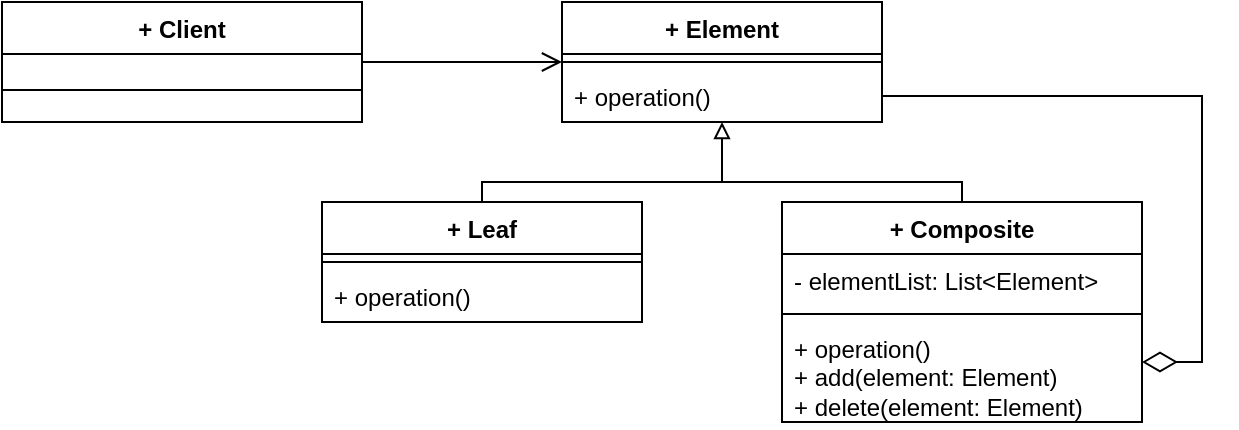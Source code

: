 <mxfile version="26.0.16">
  <diagram name="Page-1" id="Q5TdvnYj3OLMtnw9kkKN">
    <mxGraphModel dx="1220" dy="420" grid="1" gridSize="10" guides="1" tooltips="1" connect="1" arrows="1" fold="1" page="1" pageScale="1" pageWidth="570" pageHeight="940" math="0" shadow="0">
      <root>
        <mxCell id="0" />
        <mxCell id="1" parent="0" />
        <mxCell id="ACRCxIwSQY8OoluMufxe-1" value="+ Element" style="swimlane;fontStyle=1;align=center;verticalAlign=top;childLayout=stackLayout;horizontal=1;startSize=26;horizontalStack=0;resizeParent=1;resizeParentMax=0;resizeLast=0;collapsible=1;marginBottom=0;whiteSpace=wrap;html=1;" parent="1" vertex="1">
          <mxGeometry x="200" y="220" width="160" height="60" as="geometry" />
        </mxCell>
        <mxCell id="ACRCxIwSQY8OoluMufxe-3" value="" style="line;strokeWidth=1;fillColor=none;align=left;verticalAlign=middle;spacingTop=-1;spacingLeft=3;spacingRight=3;rotatable=0;labelPosition=right;points=[];portConstraint=eastwest;strokeColor=inherit;" parent="ACRCxIwSQY8OoluMufxe-1" vertex="1">
          <mxGeometry y="26" width="160" height="8" as="geometry" />
        </mxCell>
        <mxCell id="ACRCxIwSQY8OoluMufxe-4" value="+ operation()" style="text;strokeColor=none;fillColor=none;align=left;verticalAlign=top;spacingLeft=4;spacingRight=4;overflow=hidden;rotatable=0;points=[[0,0.5],[1,0.5]];portConstraint=eastwest;whiteSpace=wrap;html=1;" parent="ACRCxIwSQY8OoluMufxe-1" vertex="1">
          <mxGeometry y="34" width="160" height="26" as="geometry" />
        </mxCell>
        <mxCell id="ACRCxIwSQY8OoluMufxe-5" value="+ Leaf" style="swimlane;fontStyle=1;align=center;verticalAlign=top;childLayout=stackLayout;horizontal=1;startSize=26;horizontalStack=0;resizeParent=1;resizeParentMax=0;resizeLast=0;collapsible=1;marginBottom=0;whiteSpace=wrap;html=1;" parent="1" vertex="1">
          <mxGeometry x="80" y="320" width="160" height="60" as="geometry" />
        </mxCell>
        <mxCell id="ACRCxIwSQY8OoluMufxe-7" value="" style="line;strokeWidth=1;fillColor=none;align=left;verticalAlign=middle;spacingTop=-1;spacingLeft=3;spacingRight=3;rotatable=0;labelPosition=right;points=[];portConstraint=eastwest;strokeColor=inherit;" parent="ACRCxIwSQY8OoluMufxe-5" vertex="1">
          <mxGeometry y="26" width="160" height="8" as="geometry" />
        </mxCell>
        <mxCell id="ACRCxIwSQY8OoluMufxe-8" value="+ operation()" style="text;strokeColor=none;fillColor=none;align=left;verticalAlign=top;spacingLeft=4;spacingRight=4;overflow=hidden;rotatable=0;points=[[0,0.5],[1,0.5]];portConstraint=eastwest;whiteSpace=wrap;html=1;" parent="ACRCxIwSQY8OoluMufxe-5" vertex="1">
          <mxGeometry y="34" width="160" height="26" as="geometry" />
        </mxCell>
        <mxCell id="ACRCxIwSQY8OoluMufxe-9" value="+ Composite" style="swimlane;fontStyle=1;align=center;verticalAlign=top;childLayout=stackLayout;horizontal=1;startSize=26;horizontalStack=0;resizeParent=1;resizeParentMax=0;resizeLast=0;collapsible=1;marginBottom=0;whiteSpace=wrap;html=1;" parent="1" vertex="1">
          <mxGeometry x="310" y="320" width="180" height="110" as="geometry" />
        </mxCell>
        <mxCell id="ACRCxIwSQY8OoluMufxe-10" value="- elementList: List&amp;lt;Element&amp;gt;" style="text;strokeColor=none;fillColor=none;align=left;verticalAlign=top;spacingLeft=4;spacingRight=4;overflow=hidden;rotatable=0;points=[[0,0.5],[1,0.5]];portConstraint=eastwest;whiteSpace=wrap;html=1;" parent="ACRCxIwSQY8OoluMufxe-9" vertex="1">
          <mxGeometry y="26" width="180" height="26" as="geometry" />
        </mxCell>
        <mxCell id="ACRCxIwSQY8OoluMufxe-11" value="" style="line;strokeWidth=1;fillColor=none;align=left;verticalAlign=middle;spacingTop=-1;spacingLeft=3;spacingRight=3;rotatable=0;labelPosition=right;points=[];portConstraint=eastwest;strokeColor=inherit;" parent="ACRCxIwSQY8OoluMufxe-9" vertex="1">
          <mxGeometry y="52" width="180" height="8" as="geometry" />
        </mxCell>
        <mxCell id="ACRCxIwSQY8OoluMufxe-12" value="+ operation()&lt;div&gt;+ add(element: Element)&lt;/div&gt;&lt;div&gt;+ delete(element: Element)&lt;/div&gt;" style="text;strokeColor=none;fillColor=none;align=left;verticalAlign=top;spacingLeft=4;spacingRight=4;overflow=hidden;rotatable=0;points=[[0,0.5],[1,0.5]];portConstraint=eastwest;whiteSpace=wrap;html=1;" parent="ACRCxIwSQY8OoluMufxe-9" vertex="1">
          <mxGeometry y="60" width="180" height="50" as="geometry" />
        </mxCell>
        <mxCell id="ACRCxIwSQY8OoluMufxe-14" value="" style="html=1;verticalAlign=bottom;labelBackgroundColor=none;endArrow=block;endFill=0;rounded=0;" parent="1" edge="1">
          <mxGeometry width="160" relative="1" as="geometry">
            <mxPoint x="280" y="310" as="sourcePoint" />
            <mxPoint x="280" y="280" as="targetPoint" />
          </mxGeometry>
        </mxCell>
        <mxCell id="ACRCxIwSQY8OoluMufxe-15" value="" style="html=1;verticalAlign=bottom;labelBackgroundColor=none;endArrow=none;endFill=0;rounded=0;" parent="1" edge="1">
          <mxGeometry width="160" relative="1" as="geometry">
            <mxPoint x="160" y="310" as="sourcePoint" />
            <mxPoint x="280.5" y="310" as="targetPoint" />
          </mxGeometry>
        </mxCell>
        <mxCell id="ACRCxIwSQY8OoluMufxe-16" value="" style="html=1;verticalAlign=bottom;labelBackgroundColor=none;endArrow=none;endFill=0;rounded=0;" parent="1" edge="1">
          <mxGeometry width="160" relative="1" as="geometry">
            <mxPoint x="278" y="310" as="sourcePoint" />
            <mxPoint x="400" y="310" as="targetPoint" />
          </mxGeometry>
        </mxCell>
        <mxCell id="ACRCxIwSQY8OoluMufxe-18" value="" style="html=1;verticalAlign=bottom;labelBackgroundColor=none;endArrow=none;endFill=0;rounded=0;" parent="1" edge="1">
          <mxGeometry width="160" relative="1" as="geometry">
            <mxPoint x="160" y="320" as="sourcePoint" />
            <mxPoint x="160" y="309.5" as="targetPoint" />
          </mxGeometry>
        </mxCell>
        <mxCell id="ACRCxIwSQY8OoluMufxe-19" value="" style="html=1;verticalAlign=bottom;labelBackgroundColor=none;endArrow=none;endFill=0;rounded=0;" parent="1" edge="1">
          <mxGeometry width="160" relative="1" as="geometry">
            <mxPoint x="400" y="320" as="sourcePoint" />
            <mxPoint x="400" y="309.5" as="targetPoint" />
          </mxGeometry>
        </mxCell>
        <mxCell id="ACRCxIwSQY8OoluMufxe-20" style="edgeStyle=orthogonalEdgeStyle;rounded=0;orthogonalLoop=1;jettySize=auto;html=1;entryX=1;entryY=0.4;entryDx=0;entryDy=0;entryPerimeter=0;endArrow=diamondThin;endFill=0;endSize=15;" parent="1" source="ACRCxIwSQY8OoluMufxe-4" target="ACRCxIwSQY8OoluMufxe-12" edge="1">
          <mxGeometry relative="1" as="geometry" />
        </mxCell>
        <mxCell id="qnuIpuqWgv84nEFk0niO-4" value="" style="endArrow=open;html=1;rounded=0;endFill=0;endSize=8;entryX=0;entryY=0.5;entryDx=0;entryDy=0;exitX=1;exitY=0.5;exitDx=0;exitDy=0;" parent="1" target="ACRCxIwSQY8OoluMufxe-1" edge="1">
          <mxGeometry width="50" height="50" relative="1" as="geometry">
            <mxPoint x="100" y="250" as="sourcePoint" />
            <mxPoint y="80" as="targetPoint" />
          </mxGeometry>
        </mxCell>
        <mxCell id="o_QWFzV4ntqTe1NBtAjk-1" value="+ Client" style="swimlane;fontStyle=1;align=center;verticalAlign=top;childLayout=stackLayout;horizontal=1;startSize=26;horizontalStack=0;resizeParent=1;resizeParentMax=0;resizeLast=0;collapsible=1;marginBottom=0;whiteSpace=wrap;html=1;" vertex="1" parent="1">
          <mxGeometry x="-80" y="220" width="180" height="60" as="geometry" />
        </mxCell>
        <mxCell id="o_QWFzV4ntqTe1NBtAjk-2" value="&amp;nbsp;" style="text;strokeColor=none;fillColor=none;align=left;verticalAlign=top;spacingLeft=4;spacingRight=4;overflow=hidden;rotatable=0;points=[[0,0.5],[1,0.5]];portConstraint=eastwest;whiteSpace=wrap;html=1;" vertex="1" parent="o_QWFzV4ntqTe1NBtAjk-1">
          <mxGeometry y="26" width="180" height="14" as="geometry" />
        </mxCell>
        <mxCell id="o_QWFzV4ntqTe1NBtAjk-3" value="" style="line;strokeWidth=1;fillColor=none;align=left;verticalAlign=middle;spacingTop=-1;spacingLeft=3;spacingRight=3;rotatable=0;labelPosition=right;points=[];portConstraint=eastwest;strokeColor=inherit;" vertex="1" parent="o_QWFzV4ntqTe1NBtAjk-1">
          <mxGeometry y="40" width="180" height="8" as="geometry" />
        </mxCell>
        <mxCell id="o_QWFzV4ntqTe1NBtAjk-4" value="&amp;nbsp;" style="text;strokeColor=none;fillColor=none;align=left;verticalAlign=top;spacingLeft=4;spacingRight=4;overflow=hidden;rotatable=0;points=[[0,0.5],[1,0.5]];portConstraint=eastwest;whiteSpace=wrap;html=1;" vertex="1" parent="o_QWFzV4ntqTe1NBtAjk-1">
          <mxGeometry y="48" width="180" height="12" as="geometry" />
        </mxCell>
      </root>
    </mxGraphModel>
  </diagram>
</mxfile>
